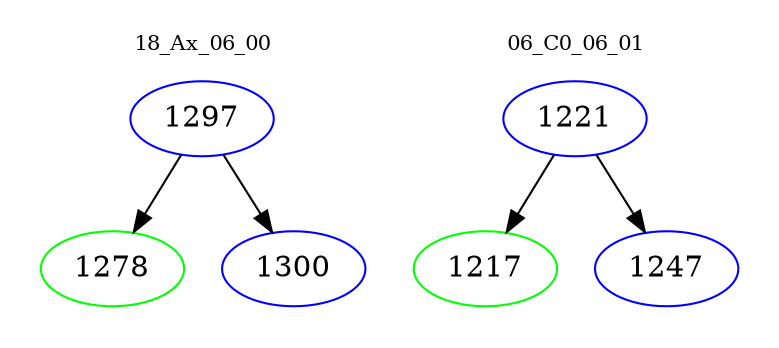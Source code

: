 digraph{
subgraph cluster_0 {
color = white
label = "18_Ax_06_00";
fontsize=10;
T0_1297 [label="1297", color="blue"]
T0_1297 -> T0_1278 [color="black"]
T0_1278 [label="1278", color="green"]
T0_1297 -> T0_1300 [color="black"]
T0_1300 [label="1300", color="blue"]
}
subgraph cluster_1 {
color = white
label = "06_C0_06_01";
fontsize=10;
T1_1221 [label="1221", color="blue"]
T1_1221 -> T1_1217 [color="black"]
T1_1217 [label="1217", color="green"]
T1_1221 -> T1_1247 [color="black"]
T1_1247 [label="1247", color="blue"]
}
}
